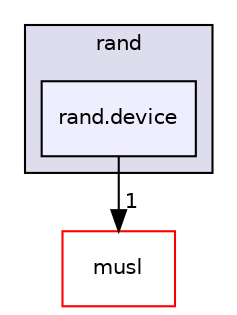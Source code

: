 digraph "contracts/libc++/upstream/test/std/numerics/rand/rand.device" {
  compound=true
  node [ fontsize="10", fontname="Helvetica"];
  edge [ labelfontsize="10", labelfontname="Helvetica"];
  subgraph clusterdir_2902dbf1925016fb96c1c9eb51190fb5 {
    graph [ bgcolor="#ddddee", pencolor="black", label="rand" fontname="Helvetica", fontsize="10", URL="dir_2902dbf1925016fb96c1c9eb51190fb5.html"]
  dir_cbbe583ed242bac26d80659bfacf08ec [shape=box, label="rand.device", style="filled", fillcolor="#eeeeff", pencolor="black", URL="dir_cbbe583ed242bac26d80659bfacf08ec.html"];
  }
  dir_50d7137a7301a66ec452987911b28b88 [shape=box label="musl" fillcolor="white" style="filled" color="red" URL="dir_50d7137a7301a66ec452987911b28b88.html"];
  dir_cbbe583ed242bac26d80659bfacf08ec->dir_50d7137a7301a66ec452987911b28b88 [headlabel="1", labeldistance=1.5 headhref="dir_000981_000020.html"];
}

